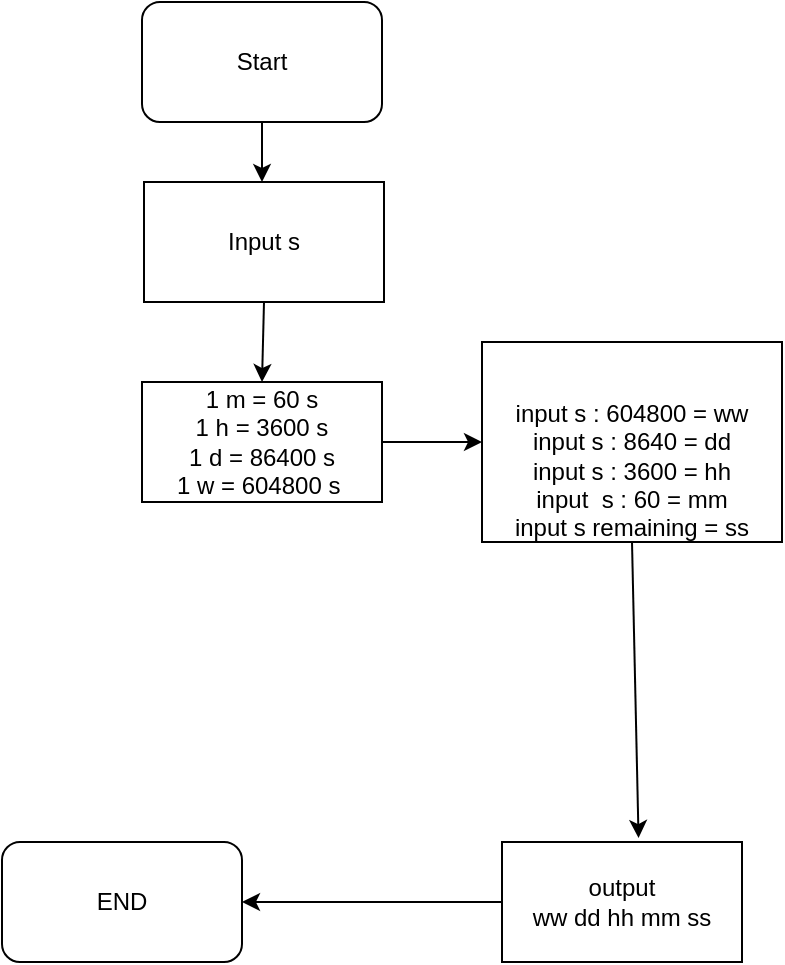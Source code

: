 <mxfile>
    <diagram id="mHVZE4Ma26dxoZvbFXHc" name="Page-1">
        <mxGraphModel dx="429" dy="554" grid="1" gridSize="10" guides="1" tooltips="1" connect="1" arrows="1" fold="1" page="1" pageScale="1" pageWidth="850" pageHeight="1100" math="0" shadow="0">
            <root>
                <mxCell id="0"/>
                <mxCell id="1" parent="0"/>
                <mxCell id="2" value="Start" style="rounded=1;whiteSpace=wrap;html=1;" vertex="1" parent="1">
                    <mxGeometry x="380" y="70" width="120" height="60" as="geometry"/>
                </mxCell>
                <mxCell id="3" value="" style="endArrow=classic;html=1;exitX=0.5;exitY=1;exitDx=0;exitDy=0;" edge="1" parent="1" source="2">
                    <mxGeometry width="50" height="50" relative="1" as="geometry">
                        <mxPoint x="440" y="160" as="sourcePoint"/>
                        <mxPoint x="440" y="160" as="targetPoint"/>
                    </mxGeometry>
                </mxCell>
                <mxCell id="4" value="Input s" style="rounded=0;whiteSpace=wrap;html=1;" vertex="1" parent="1">
                    <mxGeometry x="381" y="160" width="120" height="60" as="geometry"/>
                </mxCell>
                <mxCell id="5" value="" style="endArrow=classic;html=1;exitX=0.5;exitY=1;exitDx=0;exitDy=0;" edge="1" parent="1" source="4">
                    <mxGeometry width="50" height="50" relative="1" as="geometry">
                        <mxPoint x="440" y="390" as="sourcePoint"/>
                        <mxPoint x="440" y="260" as="targetPoint"/>
                    </mxGeometry>
                </mxCell>
                <mxCell id="6" value="1 m = 60 s&lt;br&gt;1 h = 3600 s&lt;br&gt;1 d = 86400 s&lt;br&gt;1 w = 604800 s&amp;nbsp;" style="rounded=0;whiteSpace=wrap;html=1;" vertex="1" parent="1">
                    <mxGeometry x="380" y="260" width="120" height="60" as="geometry"/>
                </mxCell>
                <mxCell id="11" value="output&lt;br&gt;ww dd hh mm ss" style="rounded=0;whiteSpace=wrap;html=1;" vertex="1" parent="1">
                    <mxGeometry x="560" y="490" width="120" height="60" as="geometry"/>
                </mxCell>
                <mxCell id="13" value="END" style="rounded=1;whiteSpace=wrap;html=1;" vertex="1" parent="1">
                    <mxGeometry x="310" y="490" width="120" height="60" as="geometry"/>
                </mxCell>
                <mxCell id="14" value="" style="endArrow=classic;html=1;exitX=0;exitY=0.5;exitDx=0;exitDy=0;entryX=1;entryY=0.5;entryDx=0;entryDy=0;" edge="1" parent="1" source="11" target="13">
                    <mxGeometry width="50" height="50" relative="1" as="geometry">
                        <mxPoint x="440" y="570" as="sourcePoint"/>
                        <mxPoint x="490" y="520" as="targetPoint"/>
                    </mxGeometry>
                </mxCell>
                <mxCell id="16" value="" style="endArrow=classic;html=1;exitX=1;exitY=0.5;exitDx=0;exitDy=0;entryX=0;entryY=0.5;entryDx=0;entryDy=0;" edge="1" parent="1" source="6">
                    <mxGeometry width="50" height="50" relative="1" as="geometry">
                        <mxPoint x="430" y="450" as="sourcePoint"/>
                        <mxPoint x="550" y="290" as="targetPoint"/>
                        <Array as="points"/>
                    </mxGeometry>
                </mxCell>
                <mxCell id="17" value="" style="endArrow=classic;html=1;exitX=0.5;exitY=1;exitDx=0;exitDy=0;entryX=0.569;entryY=-0.033;entryDx=0;entryDy=0;entryPerimeter=0;startArrow=none;" edge="1" parent="1" source="19" target="11">
                    <mxGeometry width="50" height="50" relative="1" as="geometry">
                        <mxPoint x="610" y="320" as="sourcePoint"/>
                        <mxPoint x="480" y="400" as="targetPoint"/>
                    </mxGeometry>
                </mxCell>
                <mxCell id="19" value="&lt;br&gt;&lt;br&gt;input s : 604800 = ww&lt;br&gt;input s : 8640 = dd&lt;br&gt;input s : 3600 = hh&lt;br&gt;input&amp;nbsp; s : 60 = mm&lt;br&gt;input s remaining = ss&lt;br&gt;" style="rounded=0;whiteSpace=wrap;html=1;" vertex="1" parent="1">
                    <mxGeometry x="550" y="240" width="150" height="100" as="geometry"/>
                </mxCell>
            </root>
        </mxGraphModel>
    </diagram>
</mxfile>